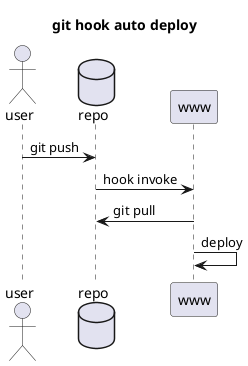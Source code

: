 @startuml hook deploy

title git hook auto deploy
actor    user
database repo
user -> repo : git push
repo -> www : hook invoke
www  -> repo : git pull
www  -> www : deploy

@enduml